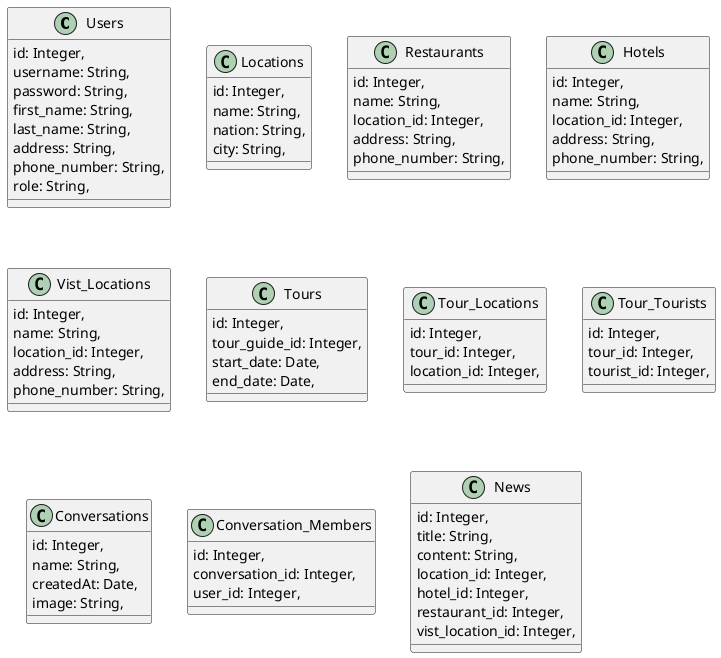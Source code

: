 @startuml Lab1.2_class_diagram

class Users {
    id: Integer,
    username: String,
    password: String,
    first_name: String,
    last_name: String,
    address: String,
    phone_number: String,
    role: String,
}

class Locations {
    id: Integer,
    name: String,
    nation: String,
    city: String,
}

class Restaurants {
    id: Integer,
    name: String,
    location_id: Integer,
    address: String,
    phone_number: String,
}

class Hotels {
    id: Integer,
    name: String,
    location_id: Integer,
    address: String,
    phone_number: String,
}

class Vist_Locations {
    id: Integer,
    name: String,
    location_id: Integer,
    address: String,
    phone_number: String,
}

class Tours {
    id: Integer,
    tour_guide_id: Integer,
    start_date: Date,
    end_date: Date,
}

class Tour_Locations {
    id: Integer,
    tour_id: Integer,
    location_id: Integer,
}

class Tour_Tourists {
    id: Integer,
    tour_id: Integer,
    tourist_id: Integer,
}

class Conversations {
    id: Integer,
    name: String,
    createdAt: Date,
    image: String,
}

class Conversation_Members {
    id: Integer,
    conversation_id: Integer,
    user_id: Integer,
}

class News {
    id: Integer,
    title: String,
    content: String,
    location_id: Integer,
    hotel_id: Integer,
    restaurant_id: Integer,
    vist_location_id: Integer,
}

@enduml
